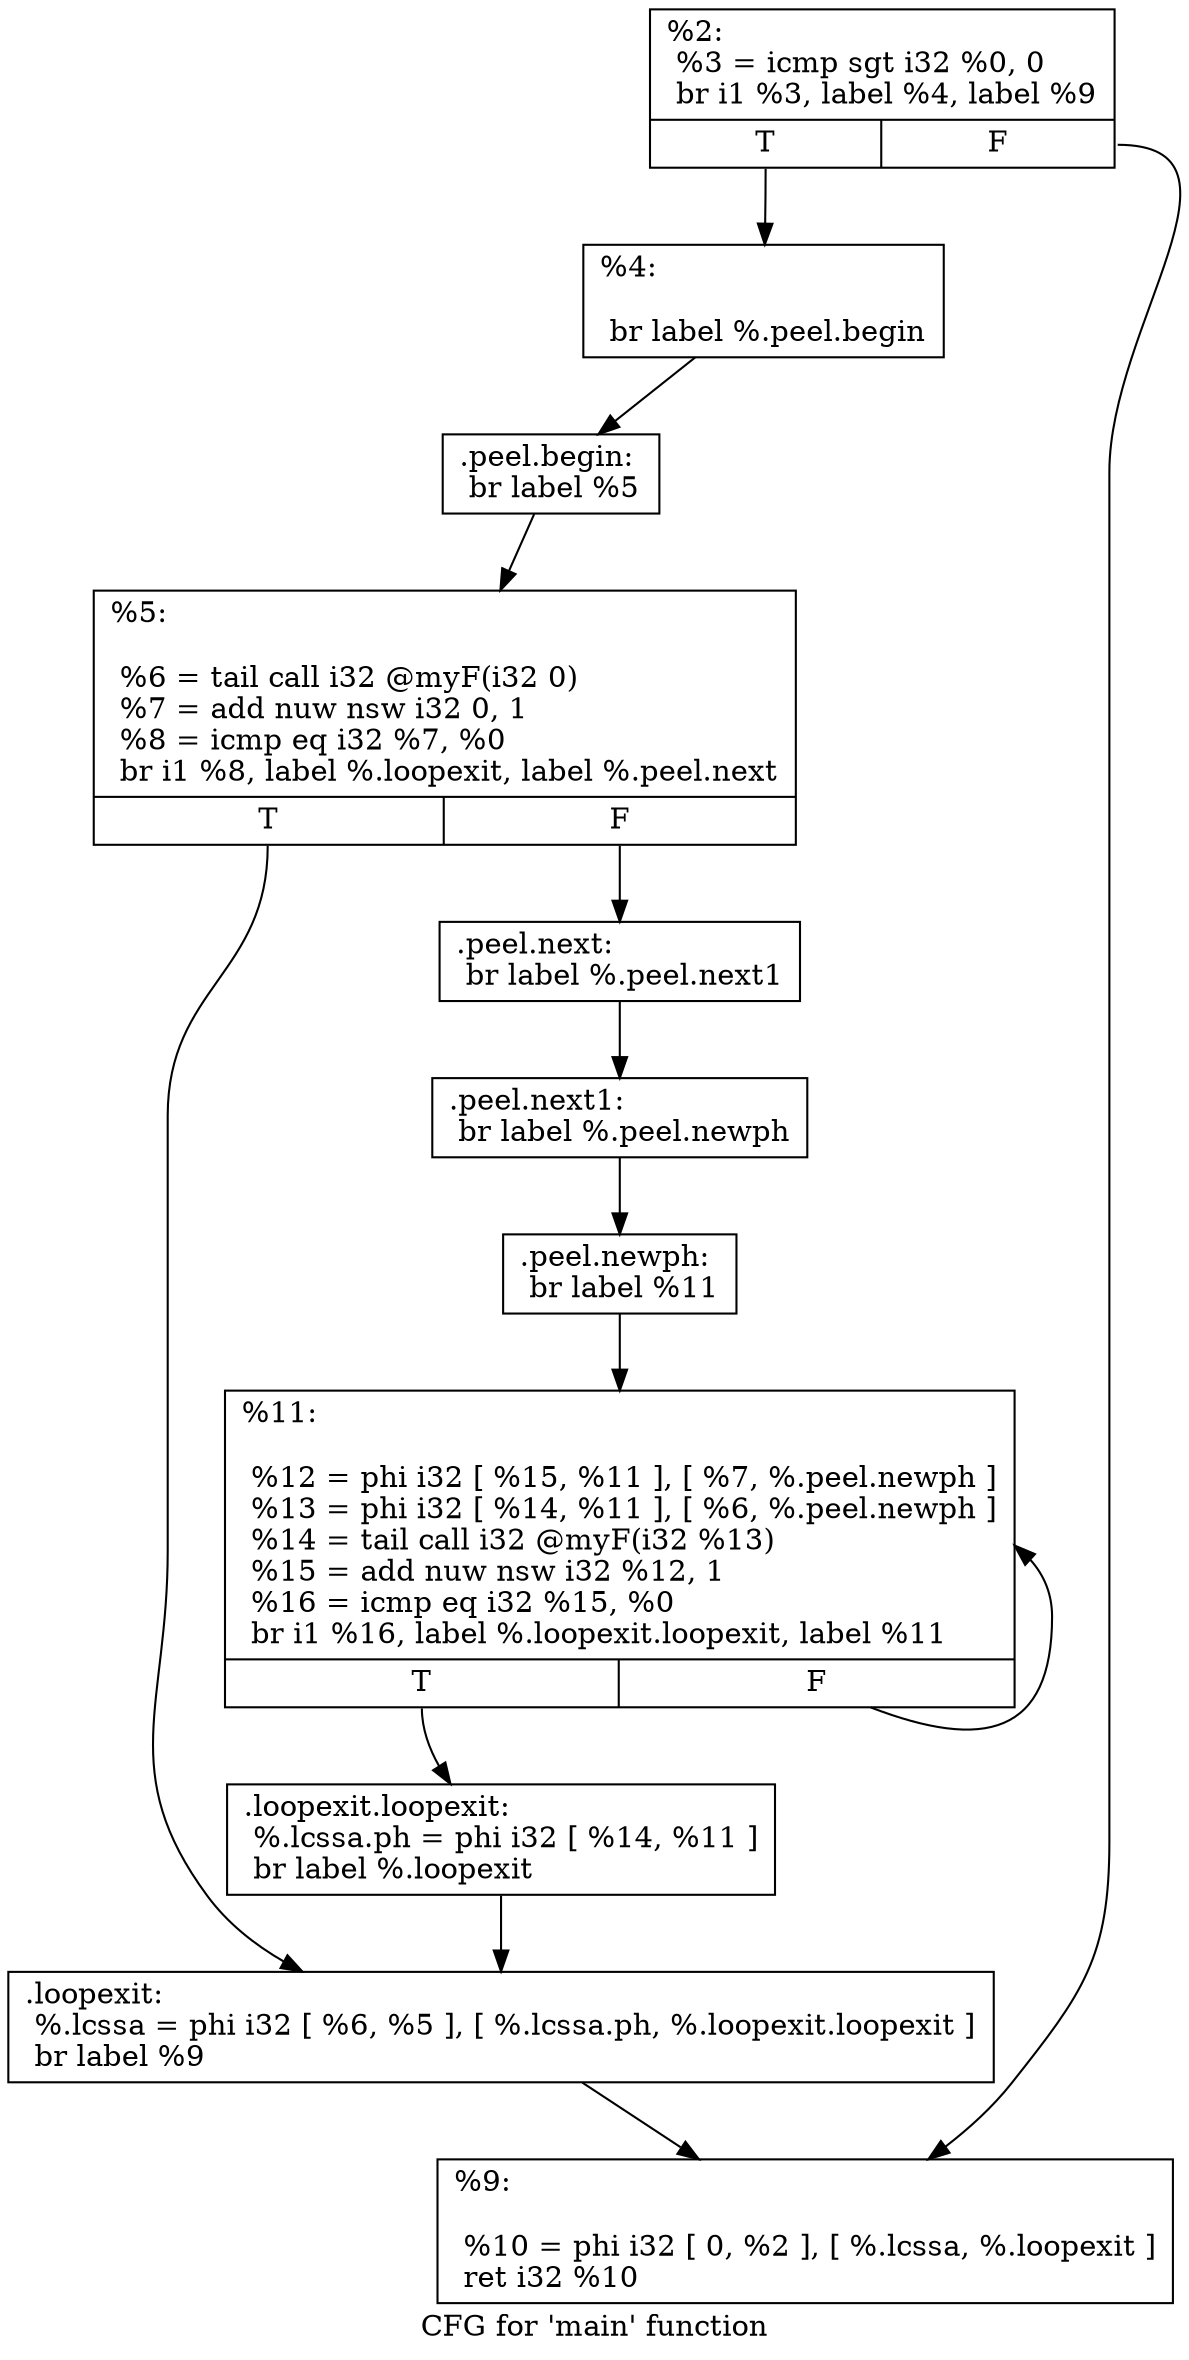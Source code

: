 digraph "CFG for 'main' function" {
	label="CFG for 'main' function";

	Node0x3950570 [shape=record,label="{%2:\l  %3 = icmp sgt i32 %0, 0\l  br i1 %3, label %4, label %9\l|{<s0>T|<s1>F}}"];
	Node0x3950570:s0 -> Node0x39506a0;
	Node0x3950570:s1 -> Node0x39506f0;
	Node0x39506a0 [shape=record,label="{%4:\l\l  br label %.peel.begin\l}"];
	Node0x39506a0 -> Node0x3950860;
	Node0x3950860 [shape=record,label="{.peel.begin:                                      \l  br label %5\l}"];
	Node0x3950860 -> Node0x394de10;
	Node0x394de10 [shape=record,label="{%5:\l\l  %6 = tail call i32 @myF(i32 0)\l  %7 = add nuw nsw i32 0, 1\l  %8 = icmp eq i32 %7, %0\l  br i1 %8, label %.loopexit, label %.peel.next\l|{<s0>T|<s1>F}}"];
	Node0x394de10:s0 -> Node0x3950810;
	Node0x394de10:s1 -> Node0x3950d50;
	Node0x3950d50 [shape=record,label="{.peel.next:                                       \l  br label %.peel.next1\l}"];
	Node0x3950d50 -> Node0x3950ea0;
	Node0x3950ea0 [shape=record,label="{.peel.next1:                                      \l  br label %.peel.newph\l}"];
	Node0x3950ea0 -> Node0x3950ff0;
	Node0x3950ff0 [shape=record,label="{.peel.newph:                                      \l  br label %11\l}"];
	Node0x3950ff0 -> Node0x39510d0;
	Node0x3951180 [shape=record,label="{.loopexit.loopexit:                               \l  %.lcssa.ph = phi i32 [ %14, %11 ]\l  br label %.loopexit\l}"];
	Node0x3951180 -> Node0x3950810;
	Node0x3950810 [shape=record,label="{.loopexit:                                        \l  %.lcssa = phi i32 [ %6, %5 ], [ %.lcssa.ph, %.loopexit.loopexit ]\l  br label %9\l}"];
	Node0x3950810 -> Node0x39506f0;
	Node0x39506f0 [shape=record,label="{%9:\l\l  %10 = phi i32 [ 0, %2 ], [ %.lcssa, %.loopexit ]\l  ret i32 %10\l}"];
	Node0x39510d0 [shape=record,label="{%11:\l\l  %12 = phi i32 [ %15, %11 ], [ %7, %.peel.newph ]\l  %13 = phi i32 [ %14, %11 ], [ %6, %.peel.newph ]\l  %14 = tail call i32 @myF(i32 %13)\l  %15 = add nuw nsw i32 %12, 1\l  %16 = icmp eq i32 %15, %0\l  br i1 %16, label %.loopexit.loopexit, label %11\l|{<s0>T|<s1>F}}"];
	Node0x39510d0:s0 -> Node0x3951180;
	Node0x39510d0:s1 -> Node0x39510d0;
}
